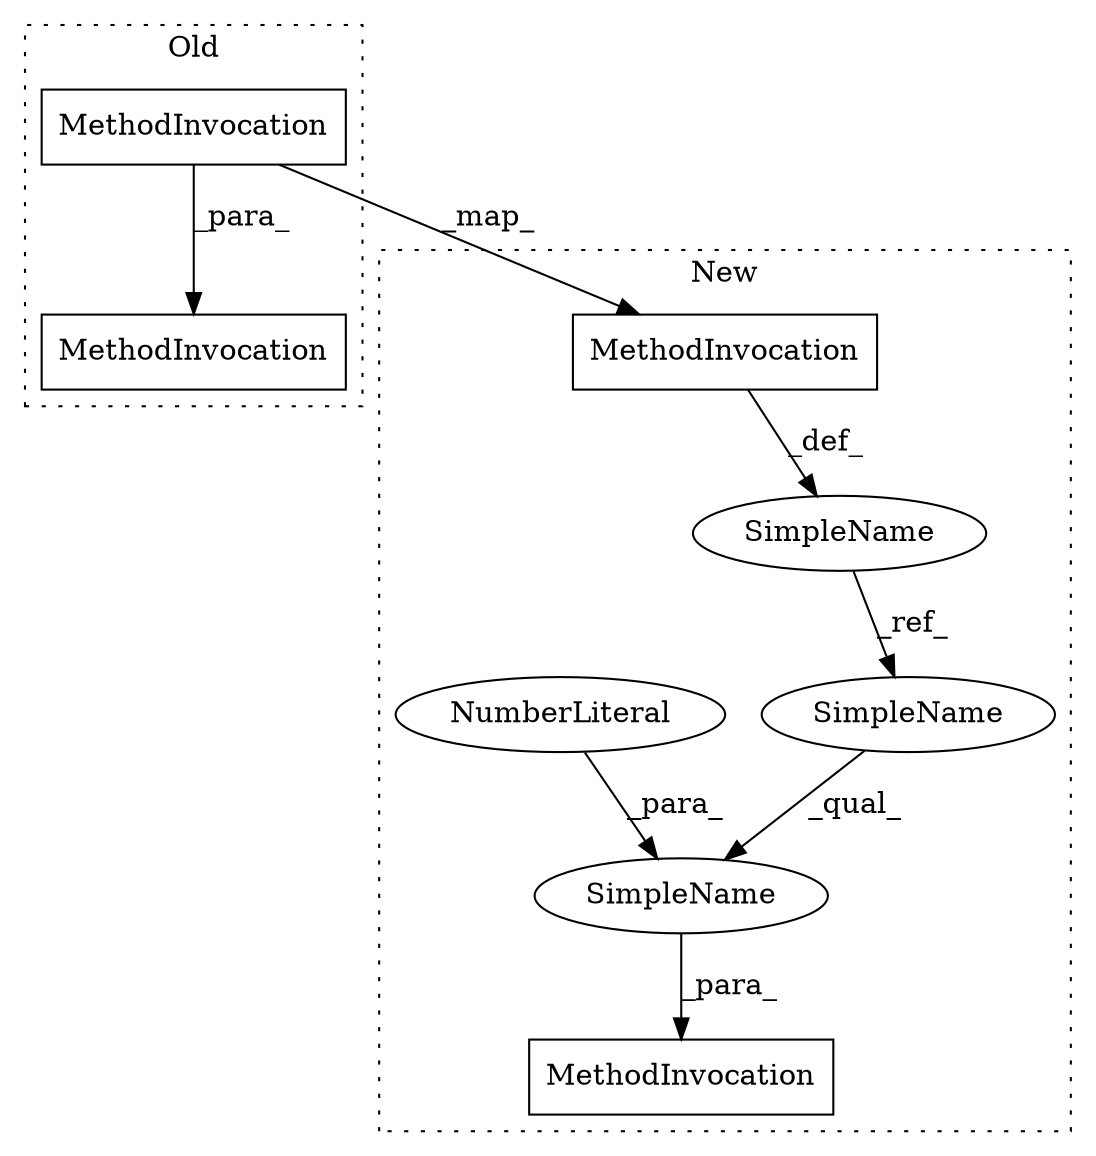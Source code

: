 digraph G {
subgraph cluster0 {
1 [label="MethodInvocation" a="32" s="1619,1649" l="22,1" shape="box"];
4 [label="MethodInvocation" a="32" s="1601,1650" l="7,1" shape="box"];
label = "Old";
style="dotted";
}
subgraph cluster1 {
2 [label="MethodInvocation" a="32" s="1191,1222" l="23,1" shape="box"];
3 [label="MethodInvocation" a="32" s="1241,1258" l="7,1" shape="box"];
5 [label="NumberLiteral" a="34" s="1256" l="1" shape="ellipse"];
6 [label="SimpleName" a="42" s="1170" l="7" shape="ellipse"];
7 [label="SimpleName" a="42" s="1248,1257" l="8,1" shape="ellipse"];
8 [label="SimpleName" a="42" s="1248" l="7" shape="ellipse"];
label = "New";
style="dotted";
}
1 -> 4 [label="_para_"];
1 -> 2 [label="_map_"];
2 -> 6 [label="_def_"];
5 -> 7 [label="_para_"];
6 -> 8 [label="_ref_"];
7 -> 3 [label="_para_"];
8 -> 7 [label="_qual_"];
}